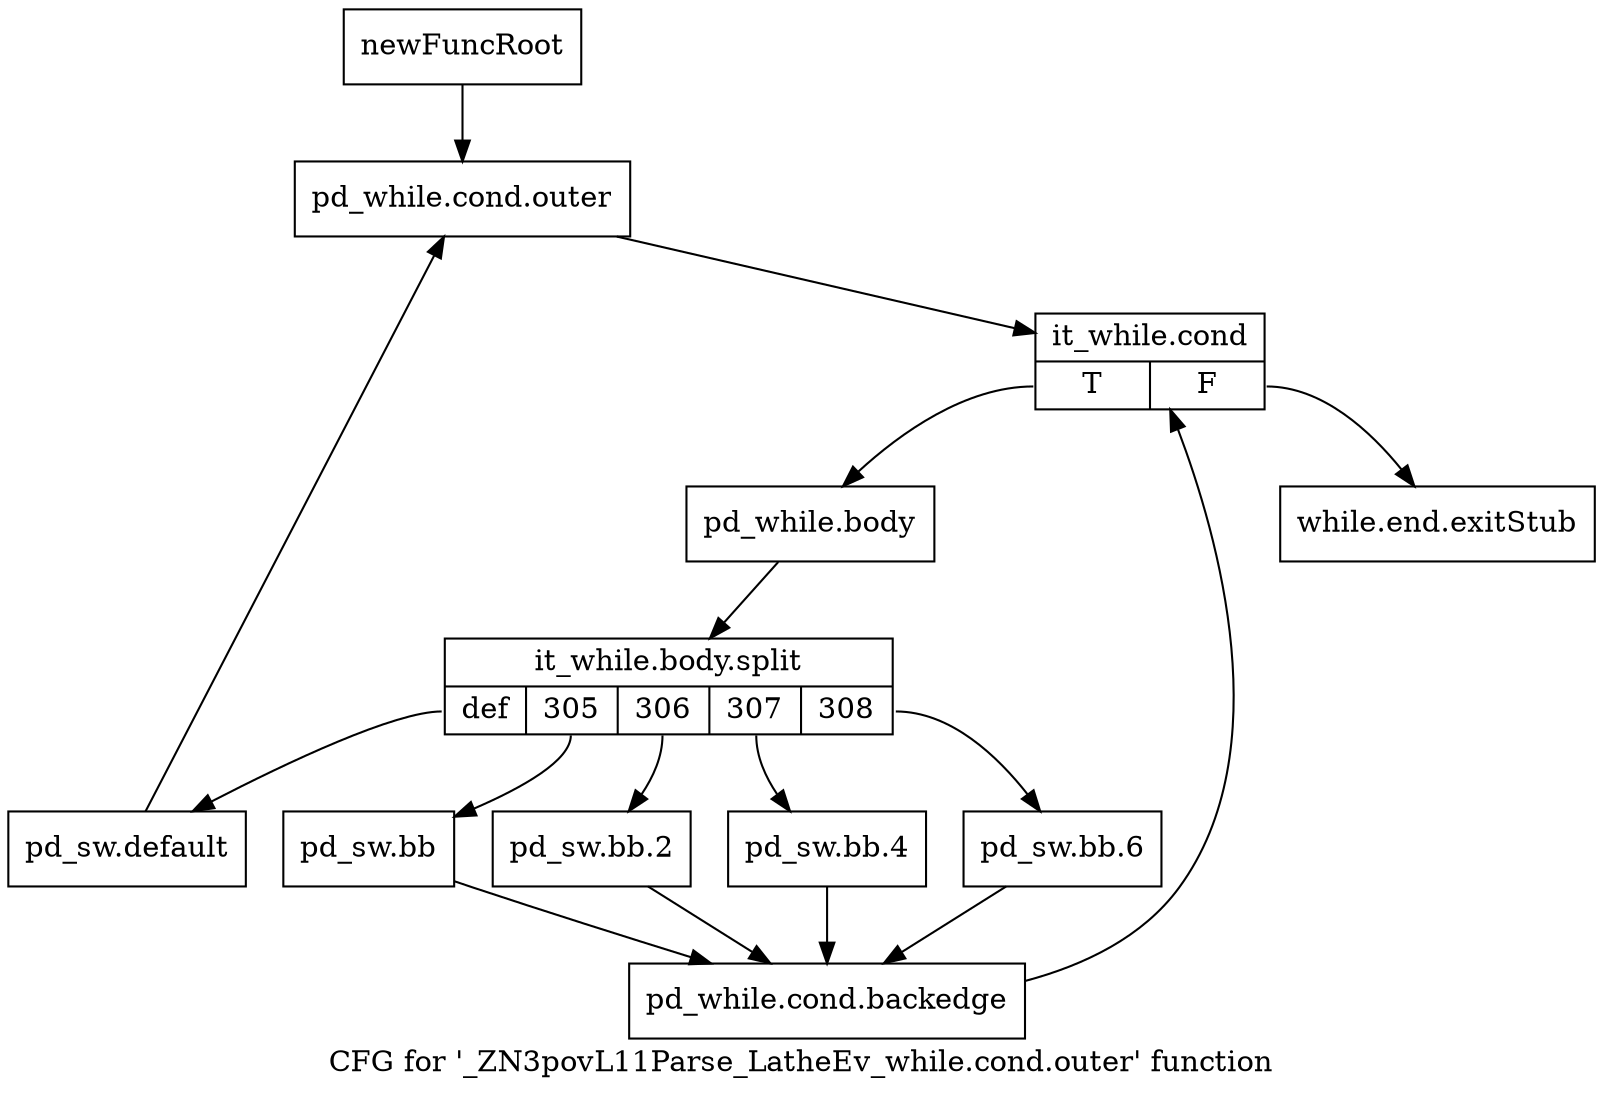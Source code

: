 digraph "CFG for '_ZN3povL11Parse_LatheEv_while.cond.outer' function" {
	label="CFG for '_ZN3povL11Parse_LatheEv_while.cond.outer' function";

	Node0x276af10 [shape=record,label="{newFuncRoot}"];
	Node0x276af10 -> Node0x276b420;
	Node0x276af60 [shape=record,label="{while.end.exitStub}"];
	Node0x276b420 [shape=record,label="{pd_while.cond.outer}"];
	Node0x276b420 -> Node0x276b470;
	Node0x276b470 [shape=record,label="{it_while.cond|{<s0>T|<s1>F}}"];
	Node0x276b470:s0 -> Node0x276b4c0;
	Node0x276b470:s1 -> Node0x276af60;
	Node0x276b4c0 [shape=record,label="{pd_while.body}"];
	Node0x276b4c0 -> Node0x37fa460;
	Node0x37fa460 [shape=record,label="{it_while.body.split|{<s0>def|<s1>305|<s2>306|<s3>307|<s4>308}}"];
	Node0x37fa460:s0 -> Node0x276b6a0;
	Node0x37fa460:s1 -> Node0x276b600;
	Node0x37fa460:s2 -> Node0x276b5b0;
	Node0x37fa460:s3 -> Node0x276b560;
	Node0x37fa460:s4 -> Node0x276b510;
	Node0x276b510 [shape=record,label="{pd_sw.bb.6}"];
	Node0x276b510 -> Node0x276b650;
	Node0x276b560 [shape=record,label="{pd_sw.bb.4}"];
	Node0x276b560 -> Node0x276b650;
	Node0x276b5b0 [shape=record,label="{pd_sw.bb.2}"];
	Node0x276b5b0 -> Node0x276b650;
	Node0x276b600 [shape=record,label="{pd_sw.bb}"];
	Node0x276b600 -> Node0x276b650;
	Node0x276b650 [shape=record,label="{pd_while.cond.backedge}"];
	Node0x276b650 -> Node0x276b470;
	Node0x276b6a0 [shape=record,label="{pd_sw.default}"];
	Node0x276b6a0 -> Node0x276b420;
}
